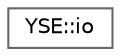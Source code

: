 digraph "Graphical Class Hierarchy"
{
 // LATEX_PDF_SIZE
  bgcolor="transparent";
  edge [fontname=Helvetica,fontsize=10,labelfontname=Helvetica,labelfontsize=10];
  node [fontname=Helvetica,fontsize=10,shape=box,height=0.2,width=0.4];
  rankdir="LR";
  Node0 [id="Node000000",label="YSE::io",height=0.2,width=0.4,color="grey40", fillcolor="white", style="filled",URL="$class_y_s_e_1_1io.html",tooltip=" "];
}
